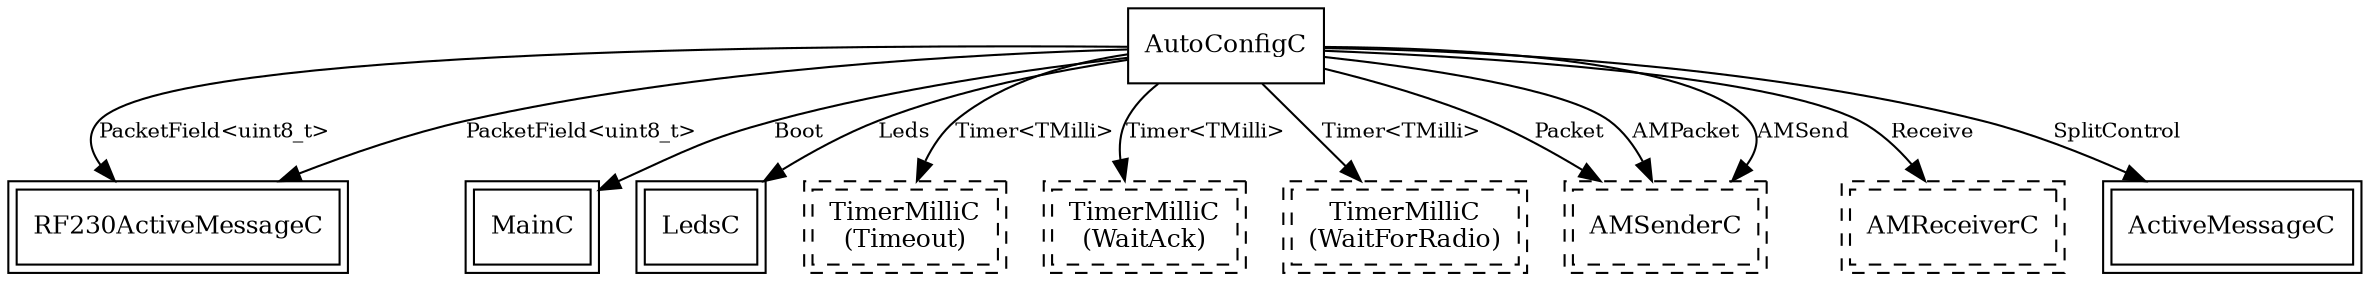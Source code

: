 digraph "AutoConfigAppC" {
  "AutoConfigC" [fontsize=12, shape=box, URL="../chtml/AutoConfigC.html"];
  "RF230ActiveMessageC" [fontsize=12, shape=box,peripheries=2, URL="../chtml/tos.chips.rf230.RF230ActiveMessageC.html"];
  "AutoConfigC" [fontsize=12, shape=box, URL="../chtml/AutoConfigC.html"];
  "RF230ActiveMessageC" [fontsize=12, shape=box,peripheries=2, URL="../chtml/tos.chips.rf230.RF230ActiveMessageC.html"];
  "AutoConfigC" [fontsize=12, shape=box, URL="../chtml/AutoConfigC.html"];
  "MainC" [fontsize=12, shape=box,peripheries=2, URL="../chtml/tos.system.MainC.html"];
  "AutoConfigC" [fontsize=12, shape=box, URL="../chtml/AutoConfigC.html"];
  "LedsC" [fontsize=12, shape=box,peripheries=2, URL="../chtml/tos.system.LedsC.html"];
  "AutoConfigC" [fontsize=12, shape=box, URL="../chtml/AutoConfigC.html"];
  "AutoConfigAppC.Timeout" [fontsize=12, shape=box,peripheries=2, style=dashed, label="TimerMilliC\n(Timeout)", URL="../chtml/tos.system.TimerMilliC.html"];
  "AutoConfigC" [fontsize=12, shape=box, URL="../chtml/AutoConfigC.html"];
  "AutoConfigAppC.WaitAck" [fontsize=12, shape=box,peripheries=2, style=dashed, label="TimerMilliC\n(WaitAck)", URL="../chtml/tos.system.TimerMilliC.html"];
  "AutoConfigC" [fontsize=12, shape=box, URL="../chtml/AutoConfigC.html"];
  "AutoConfigAppC.WaitForRadio" [fontsize=12, shape=box,peripheries=2, style=dashed, label="TimerMilliC\n(WaitForRadio)", URL="../chtml/tos.system.TimerMilliC.html"];
  "AutoConfigC" [fontsize=12, shape=box, URL="../chtml/AutoConfigC.html"];
  "AutoConfigAppC.AMSenderC" [fontsize=12, shape=box,peripheries=2, style=dashed, label="AMSenderC", URL="../chtml/tos.system.AMSenderC.html"];
  "AutoConfigC" [fontsize=12, shape=box, URL="../chtml/AutoConfigC.html"];
  "AutoConfigAppC.AMSenderC" [fontsize=12, shape=box,peripheries=2, style=dashed, label="AMSenderC", URL="../chtml/tos.system.AMSenderC.html"];
  "AutoConfigC" [fontsize=12, shape=box, URL="../chtml/AutoConfigC.html"];
  "AutoConfigAppC.AMSenderC" [fontsize=12, shape=box,peripheries=2, style=dashed, label="AMSenderC", URL="../chtml/tos.system.AMSenderC.html"];
  "AutoConfigC" [fontsize=12, shape=box, URL="../chtml/AutoConfigC.html"];
  "AutoConfigAppC.AMReceiverC" [fontsize=12, shape=box,peripheries=2, style=dashed, label="AMReceiverC", URL="../chtml/tos.system.AMReceiverC.html"];
  "AutoConfigC" [fontsize=12, shape=box, URL="../chtml/AutoConfigC.html"];
  "ActiveMessageC" [fontsize=12, shape=box,peripheries=2, URL="../chtml/tos.platforms.iris.ActiveMessageC.html"];
  "AutoConfigC" -> "RF230ActiveMessageC" [label="PacketField<uint8_t>", URL="../ihtml/tos.lib.rfxlink.util.PacketField.html", fontsize=10];
  "AutoConfigC" -> "RF230ActiveMessageC" [label="PacketField<uint8_t>", URL="../ihtml/tos.lib.rfxlink.util.PacketField.html", fontsize=10];
  "AutoConfigC" -> "MainC" [label="Boot", URL="../ihtml/tos.interfaces.Boot.html", fontsize=10];
  "AutoConfigC" -> "LedsC" [label="Leds", URL="../ihtml/tos.interfaces.Leds.html", fontsize=10];
  "AutoConfigC" -> "AutoConfigAppC.Timeout" [label="Timer<TMilli>", URL="../ihtml/tos.lib.timer.Timer.html", fontsize=10];
  "AutoConfigC" -> "AutoConfigAppC.WaitAck" [label="Timer<TMilli>", URL="../ihtml/tos.lib.timer.Timer.html", fontsize=10];
  "AutoConfigC" -> "AutoConfigAppC.WaitForRadio" [label="Timer<TMilli>", URL="../ihtml/tos.lib.timer.Timer.html", fontsize=10];
  "AutoConfigC" -> "AutoConfigAppC.AMSenderC" [label="Packet", URL="../ihtml/tos.interfaces.Packet.html", fontsize=10];
  "AutoConfigC" -> "AutoConfigAppC.AMSenderC" [label="AMPacket", URL="../ihtml/tos.interfaces.AMPacket.html", fontsize=10];
  "AutoConfigC" -> "AutoConfigAppC.AMSenderC" [label="AMSend", URL="../ihtml/tos.interfaces.AMSend.html", fontsize=10];
  "AutoConfigC" -> "AutoConfigAppC.AMReceiverC" [label="Receive", URL="../ihtml/tos.interfaces.Receive.html", fontsize=10];
  "AutoConfigC" -> "ActiveMessageC" [label="SplitControl", URL="../ihtml/tos.interfaces.SplitControl.html", fontsize=10];
}
